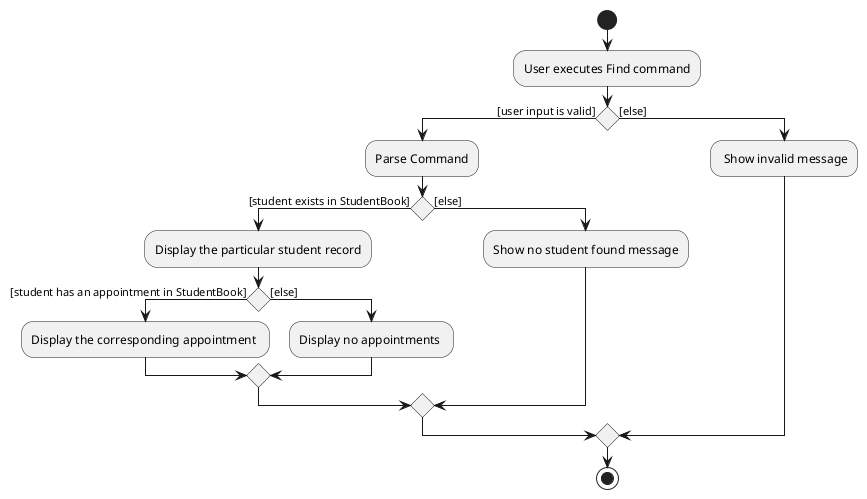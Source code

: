 @startuml
start
:User executes Find command;

'Since the beta syntax does not support placing the condition outside the
'diamond we place it as the true branch instead.

if () then ([user input is valid])
    :Parse Command;
    if () then ([student exists in StudentBook])
        :Display the particular student record;
         if () then ([student has an appointment in StudentBook])
                :Display the corresponding appointment ;

         else ([else])
                :Display no appointments ;
         endif
    else ([else])
        :Show no student found message;

    endif

else ([else])
    : Show invalid message;
endif
stop
@enduml
